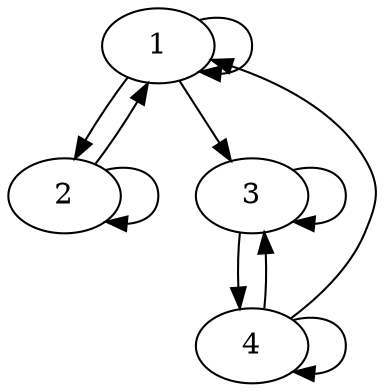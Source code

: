 digraph G {
1;
2;
3;
4;
1 -> 1  [prob="0.925449871465"];
1 -> 2  [prob="0.0334190231362"];
1 -> 3  [prob="0.0411311053985"];
2 -> 1  [prob="0.761904761905"];
2 -> 2  [prob="0.238095238095"];
3 -> 3  [prob="0.977627604567"];
3 -> 4  [prob="0.022277318238"];
4 -> 1  [prob="0.00096123037488"];
4 -> 3  [prob="0.970842678629"];
4 -> 4  [prob="0.0281960909965"];
}
